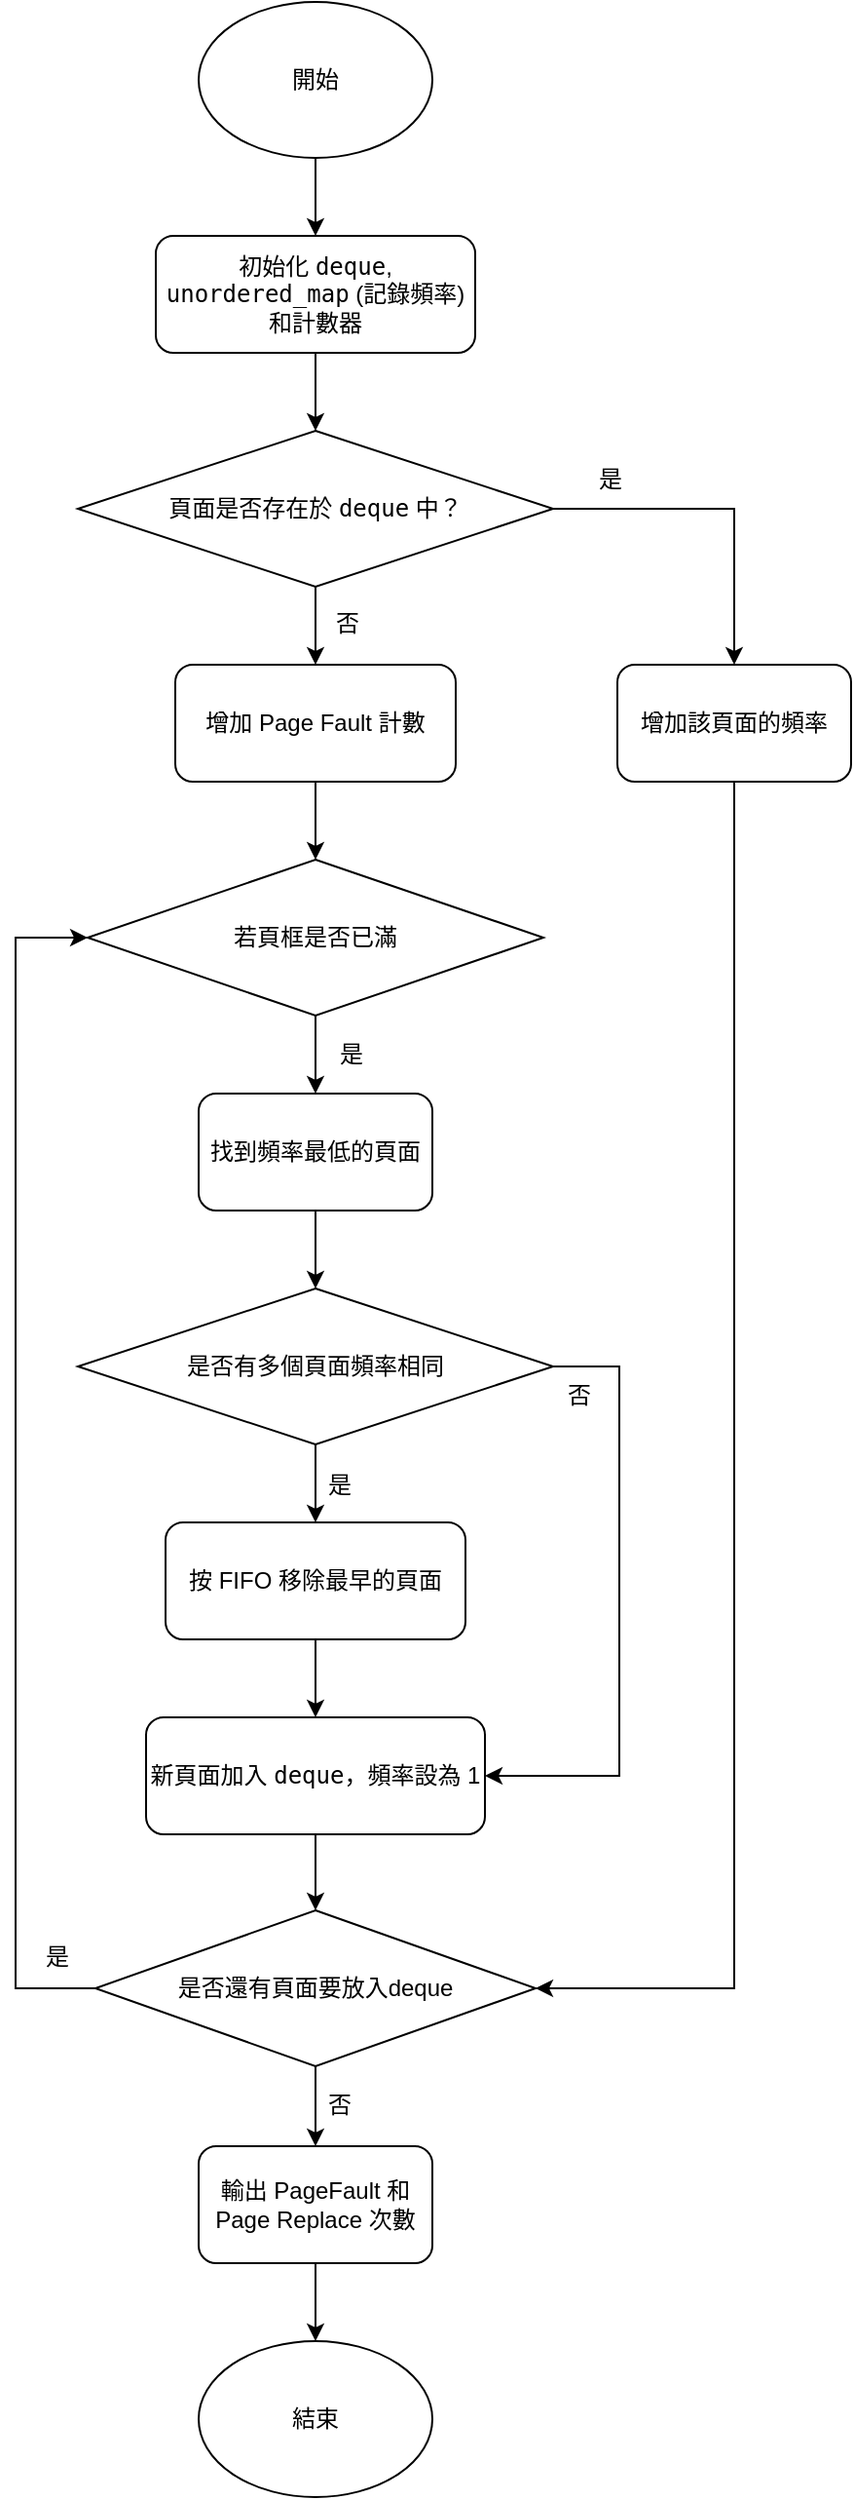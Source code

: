 <mxfile version="25.0.3">
  <diagram name="第 1 页" id="K9MGwvxjwg-Gw5xCQuMi">
    <mxGraphModel dx="470" dy="518" grid="1" gridSize="10" guides="1" tooltips="1" connect="1" arrows="1" fold="1" page="1" pageScale="1" pageWidth="827" pageHeight="1169" math="0" shadow="0">
      <root>
        <mxCell id="0" />
        <mxCell id="1" parent="0" />
        <mxCell id="ZkxrsL6bo6cZLsRYmsVq-3" style="edgeStyle=orthogonalEdgeStyle;rounded=0;orthogonalLoop=1;jettySize=auto;html=1;exitX=0.5;exitY=1;exitDx=0;exitDy=0;entryX=0.5;entryY=0;entryDx=0;entryDy=0;" edge="1" parent="1" source="ZkxrsL6bo6cZLsRYmsVq-1" target="ZkxrsL6bo6cZLsRYmsVq-2">
          <mxGeometry relative="1" as="geometry" />
        </mxCell>
        <mxCell id="ZkxrsL6bo6cZLsRYmsVq-1" value="開始" style="ellipse;whiteSpace=wrap;html=1;" vertex="1" parent="1">
          <mxGeometry x="294" y="40" width="120" height="80" as="geometry" />
        </mxCell>
        <mxCell id="ZkxrsL6bo6cZLsRYmsVq-5" style="edgeStyle=orthogonalEdgeStyle;rounded=0;orthogonalLoop=1;jettySize=auto;html=1;exitX=0.5;exitY=1;exitDx=0;exitDy=0;entryX=0.5;entryY=0;entryDx=0;entryDy=0;" edge="1" parent="1" source="ZkxrsL6bo6cZLsRYmsVq-2" target="ZkxrsL6bo6cZLsRYmsVq-4">
          <mxGeometry relative="1" as="geometry" />
        </mxCell>
        <mxCell id="ZkxrsL6bo6cZLsRYmsVq-2" value="&lt;p data-pm-slice=&quot;1 1 [&amp;quot;ordered_list&amp;quot;,{&amp;quot;spread&amp;quot;:false,&amp;quot;startingNumber&amp;quot;:1,&amp;quot;start&amp;quot;:856,&amp;quot;end&amp;quot;:1147},&amp;quot;regular_list_item&amp;quot;,{&amp;quot;start&amp;quot;:862,&amp;quot;end&amp;quot;:905}]&quot;&gt;初始化 &lt;code&gt;deque&lt;/code&gt;, &lt;code&gt;unordered_map&lt;/code&gt; (記錄頻率) 和計數器&lt;/p&gt;" style="rounded=1;whiteSpace=wrap;html=1;" vertex="1" parent="1">
          <mxGeometry x="272" y="160" width="164" height="60" as="geometry" />
        </mxCell>
        <mxCell id="ZkxrsL6bo6cZLsRYmsVq-8" style="edgeStyle=orthogonalEdgeStyle;rounded=0;orthogonalLoop=1;jettySize=auto;html=1;exitX=0.5;exitY=1;exitDx=0;exitDy=0;entryX=0.5;entryY=0;entryDx=0;entryDy=0;" edge="1" parent="1" source="ZkxrsL6bo6cZLsRYmsVq-4" target="ZkxrsL6bo6cZLsRYmsVq-6">
          <mxGeometry relative="1" as="geometry" />
        </mxCell>
        <mxCell id="ZkxrsL6bo6cZLsRYmsVq-26" style="edgeStyle=orthogonalEdgeStyle;rounded=0;orthogonalLoop=1;jettySize=auto;html=1;exitX=1;exitY=0.5;exitDx=0;exitDy=0;" edge="1" parent="1" source="ZkxrsL6bo6cZLsRYmsVq-4" target="ZkxrsL6bo6cZLsRYmsVq-25">
          <mxGeometry relative="1" as="geometry" />
        </mxCell>
        <mxCell id="ZkxrsL6bo6cZLsRYmsVq-4" value="&lt;p data-pm-slice=&quot;1 1 [&amp;quot;ordered_list&amp;quot;,{&amp;quot;spread&amp;quot;:false,&amp;quot;startingNumber&amp;quot;:1,&amp;quot;start&amp;quot;:856,&amp;quot;end&amp;quot;:1147},&amp;quot;regular_list_item&amp;quot;,{&amp;quot;start&amp;quot;:906,&amp;quot;end&amp;quot;:1106},&amp;quot;list&amp;quot;,{&amp;quot;spread&amp;quot;:false,&amp;quot;start&amp;quot;:928,&amp;quot;end&amp;quot;:1106},&amp;quot;regular_list_item&amp;quot;,{&amp;quot;start&amp;quot;:928,&amp;quot;end&amp;quot;:1106}]&quot;&gt;頁面是否存在於 &lt;code&gt;deque&lt;/code&gt; 中？&lt;/p&gt;" style="rhombus;whiteSpace=wrap;html=1;" vertex="1" parent="1">
          <mxGeometry x="232" y="260" width="244" height="80" as="geometry" />
        </mxCell>
        <mxCell id="ZkxrsL6bo6cZLsRYmsVq-12" style="edgeStyle=orthogonalEdgeStyle;rounded=0;orthogonalLoop=1;jettySize=auto;html=1;exitX=0.5;exitY=1;exitDx=0;exitDy=0;entryX=0.5;entryY=0;entryDx=0;entryDy=0;" edge="1" parent="1" source="ZkxrsL6bo6cZLsRYmsVq-6" target="ZkxrsL6bo6cZLsRYmsVq-11">
          <mxGeometry relative="1" as="geometry" />
        </mxCell>
        <mxCell id="ZkxrsL6bo6cZLsRYmsVq-6" value="&lt;p data-pm-slice=&quot;1 1 [&amp;quot;ordered_list&amp;quot;,{&amp;quot;spread&amp;quot;:false,&amp;quot;startingNumber&amp;quot;:1,&amp;quot;start&amp;quot;:856,&amp;quot;end&amp;quot;:1147},&amp;quot;regular_list_item&amp;quot;,{&amp;quot;start&amp;quot;:906,&amp;quot;end&amp;quot;:1106},&amp;quot;list&amp;quot;,{&amp;quot;spread&amp;quot;:false,&amp;quot;start&amp;quot;:928,&amp;quot;end&amp;quot;:1106},&amp;quot;regular_list_item&amp;quot;,{&amp;quot;start&amp;quot;:928,&amp;quot;end&amp;quot;:1106},&amp;quot;list&amp;quot;,{&amp;quot;spread&amp;quot;:false,&amp;quot;start&amp;quot;:954,&amp;quot;end&amp;quot;:1106},&amp;quot;regular_list_item&amp;quot;,{&amp;quot;start&amp;quot;:972,&amp;quot;end&amp;quot;:1106},&amp;quot;list&amp;quot;,{&amp;quot;spread&amp;quot;:false,&amp;quot;start&amp;quot;:984,&amp;quot;end&amp;quot;:1106},&amp;quot;regular_list_item&amp;quot;,{&amp;quot;start&amp;quot;:984,&amp;quot;end&amp;quot;:1002}]&quot;&gt;增加 Page Fault 計數&lt;/p&gt;" style="rounded=1;whiteSpace=wrap;html=1;" vertex="1" parent="1">
          <mxGeometry x="282" y="380" width="144" height="60" as="geometry" />
        </mxCell>
        <mxCell id="ZkxrsL6bo6cZLsRYmsVq-9" value="否" style="text;html=1;align=center;verticalAlign=middle;resizable=0;points=[];autosize=1;strokeColor=none;fillColor=none;" vertex="1" parent="1">
          <mxGeometry x="350" y="344" width="40" height="30" as="geometry" />
        </mxCell>
        <mxCell id="ZkxrsL6bo6cZLsRYmsVq-15" style="edgeStyle=orthogonalEdgeStyle;rounded=0;orthogonalLoop=1;jettySize=auto;html=1;exitX=0.5;exitY=1;exitDx=0;exitDy=0;entryX=0.5;entryY=0;entryDx=0;entryDy=0;" edge="1" parent="1" source="ZkxrsL6bo6cZLsRYmsVq-11" target="ZkxrsL6bo6cZLsRYmsVq-13">
          <mxGeometry relative="1" as="geometry" />
        </mxCell>
        <mxCell id="ZkxrsL6bo6cZLsRYmsVq-11" value="&lt;p data-pm-slice=&quot;1 1 [&amp;quot;ordered_list&amp;quot;,{&amp;quot;spread&amp;quot;:false,&amp;quot;startingNumber&amp;quot;:1,&amp;quot;start&amp;quot;:856,&amp;quot;end&amp;quot;:1146},&amp;quot;regular_list_item&amp;quot;,{&amp;quot;start&amp;quot;:906,&amp;quot;end&amp;quot;:1106},&amp;quot;list&amp;quot;,{&amp;quot;spread&amp;quot;:false,&amp;quot;start&amp;quot;:928,&amp;quot;end&amp;quot;:1106},&amp;quot;regular_list_item&amp;quot;,{&amp;quot;start&amp;quot;:928,&amp;quot;end&amp;quot;:1106},&amp;quot;list&amp;quot;,{&amp;quot;spread&amp;quot;:false,&amp;quot;start&amp;quot;:954,&amp;quot;end&amp;quot;:1106},&amp;quot;regular_list_item&amp;quot;,{&amp;quot;start&amp;quot;:972,&amp;quot;end&amp;quot;:1106},&amp;quot;list&amp;quot;,{&amp;quot;spread&amp;quot;:false,&amp;quot;start&amp;quot;:984,&amp;quot;end&amp;quot;:1106},&amp;quot;regular_list_item&amp;quot;,{&amp;quot;start&amp;quot;:1010,&amp;quot;end&amp;quot;:1076}]&quot;&gt;若頁框是否已滿&lt;/p&gt;" style="rhombus;whiteSpace=wrap;html=1;" vertex="1" parent="1">
          <mxGeometry x="237" y="480" width="234" height="80" as="geometry" />
        </mxCell>
        <mxCell id="ZkxrsL6bo6cZLsRYmsVq-16" style="edgeStyle=orthogonalEdgeStyle;rounded=0;orthogonalLoop=1;jettySize=auto;html=1;exitX=0.5;exitY=1;exitDx=0;exitDy=0;entryX=0.5;entryY=0;entryDx=0;entryDy=0;" edge="1" parent="1" source="ZkxrsL6bo6cZLsRYmsVq-13" target="ZkxrsL6bo6cZLsRYmsVq-14">
          <mxGeometry relative="1" as="geometry" />
        </mxCell>
        <mxCell id="ZkxrsL6bo6cZLsRYmsVq-13" value="&lt;p data-pm-slice=&quot;1 1 [&amp;quot;ordered_list&amp;quot;,{&amp;quot;spread&amp;quot;:false,&amp;quot;startingNumber&amp;quot;:1,&amp;quot;start&amp;quot;:856,&amp;quot;end&amp;quot;:1146},&amp;quot;regular_list_item&amp;quot;,{&amp;quot;start&amp;quot;:906,&amp;quot;end&amp;quot;:1106},&amp;quot;list&amp;quot;,{&amp;quot;spread&amp;quot;:false,&amp;quot;start&amp;quot;:928,&amp;quot;end&amp;quot;:1106},&amp;quot;regular_list_item&amp;quot;,{&amp;quot;start&amp;quot;:928,&amp;quot;end&amp;quot;:1106},&amp;quot;list&amp;quot;,{&amp;quot;spread&amp;quot;:false,&amp;quot;start&amp;quot;:954,&amp;quot;end&amp;quot;:1106},&amp;quot;regular_list_item&amp;quot;,{&amp;quot;start&amp;quot;:972,&amp;quot;end&amp;quot;:1106},&amp;quot;list&amp;quot;,{&amp;quot;spread&amp;quot;:false,&amp;quot;start&amp;quot;:984,&amp;quot;end&amp;quot;:1106},&amp;quot;regular_list_item&amp;quot;,{&amp;quot;start&amp;quot;:1010,&amp;quot;end&amp;quot;:1076},&amp;quot;list&amp;quot;,{&amp;quot;spread&amp;quot;:false,&amp;quot;start&amp;quot;:1028,&amp;quot;end&amp;quot;:1076},&amp;quot;regular_list_item&amp;quot;,{&amp;quot;start&amp;quot;:1028,&amp;quot;end&amp;quot;:1039}]&quot;&gt;找到頻率最低的頁面&lt;/p&gt;" style="rounded=1;whiteSpace=wrap;html=1;" vertex="1" parent="1">
          <mxGeometry x="294" y="600" width="120" height="60" as="geometry" />
        </mxCell>
        <mxCell id="ZkxrsL6bo6cZLsRYmsVq-19" style="edgeStyle=orthogonalEdgeStyle;rounded=0;orthogonalLoop=1;jettySize=auto;html=1;exitX=0.5;exitY=1;exitDx=0;exitDy=0;entryX=0.5;entryY=0;entryDx=0;entryDy=0;" edge="1" parent="1" source="ZkxrsL6bo6cZLsRYmsVq-14" target="ZkxrsL6bo6cZLsRYmsVq-18">
          <mxGeometry relative="1" as="geometry" />
        </mxCell>
        <mxCell id="ZkxrsL6bo6cZLsRYmsVq-23" style="edgeStyle=orthogonalEdgeStyle;rounded=0;orthogonalLoop=1;jettySize=auto;html=1;exitX=1;exitY=0.5;exitDx=0;exitDy=0;entryX=1;entryY=0.5;entryDx=0;entryDy=0;" edge="1" parent="1" source="ZkxrsL6bo6cZLsRYmsVq-14" target="ZkxrsL6bo6cZLsRYmsVq-21">
          <mxGeometry relative="1" as="geometry">
            <Array as="points">
              <mxPoint x="510" y="740" />
              <mxPoint x="510" y="950" />
            </Array>
          </mxGeometry>
        </mxCell>
        <mxCell id="ZkxrsL6bo6cZLsRYmsVq-14" value="&lt;p data-pm-slice=&quot;1 1 [&amp;quot;ordered_list&amp;quot;,{&amp;quot;spread&amp;quot;:false,&amp;quot;startingNumber&amp;quot;:1,&amp;quot;start&amp;quot;:856,&amp;quot;end&amp;quot;:1146},&amp;quot;regular_list_item&amp;quot;,{&amp;quot;start&amp;quot;:906,&amp;quot;end&amp;quot;:1106},&amp;quot;list&amp;quot;,{&amp;quot;spread&amp;quot;:false,&amp;quot;start&amp;quot;:928,&amp;quot;end&amp;quot;:1106},&amp;quot;regular_list_item&amp;quot;,{&amp;quot;start&amp;quot;:928,&amp;quot;end&amp;quot;:1106},&amp;quot;list&amp;quot;,{&amp;quot;spread&amp;quot;:false,&amp;quot;start&amp;quot;:954,&amp;quot;end&amp;quot;:1106},&amp;quot;regular_list_item&amp;quot;,{&amp;quot;start&amp;quot;:972,&amp;quot;end&amp;quot;:1106},&amp;quot;list&amp;quot;,{&amp;quot;spread&amp;quot;:false,&amp;quot;start&amp;quot;:984,&amp;quot;end&amp;quot;:1106},&amp;quot;regular_list_item&amp;quot;,{&amp;quot;start&amp;quot;:1010,&amp;quot;end&amp;quot;:1076},&amp;quot;list&amp;quot;,{&amp;quot;spread&amp;quot;:false,&amp;quot;start&amp;quot;:1028,&amp;quot;end&amp;quot;:1076},&amp;quot;regular_list_item&amp;quot;,{&amp;quot;start&amp;quot;:1049,&amp;quot;end&amp;quot;:1076}]&quot;&gt;是否有多個頁面頻率相同&lt;/p&gt;" style="rhombus;whiteSpace=wrap;html=1;" vertex="1" parent="1">
          <mxGeometry x="232" y="700" width="244" height="80" as="geometry" />
        </mxCell>
        <mxCell id="ZkxrsL6bo6cZLsRYmsVq-17" value="是" style="text;html=1;align=center;verticalAlign=middle;resizable=0;points=[];autosize=1;strokeColor=none;fillColor=none;" vertex="1" parent="1">
          <mxGeometry x="352" y="565" width="40" height="30" as="geometry" />
        </mxCell>
        <mxCell id="ZkxrsL6bo6cZLsRYmsVq-22" style="edgeStyle=orthogonalEdgeStyle;rounded=0;orthogonalLoop=1;jettySize=auto;html=1;exitX=0.5;exitY=1;exitDx=0;exitDy=0;entryX=0.5;entryY=0;entryDx=0;entryDy=0;" edge="1" parent="1" source="ZkxrsL6bo6cZLsRYmsVq-18" target="ZkxrsL6bo6cZLsRYmsVq-21">
          <mxGeometry relative="1" as="geometry" />
        </mxCell>
        <mxCell id="ZkxrsL6bo6cZLsRYmsVq-18" value="&lt;p data-pm-slice=&quot;1 1 [&amp;quot;ordered_list&amp;quot;,{&amp;quot;spread&amp;quot;:false,&amp;quot;startingNumber&amp;quot;:1,&amp;quot;start&amp;quot;:856,&amp;quot;end&amp;quot;:1146},&amp;quot;regular_list_item&amp;quot;,{&amp;quot;start&amp;quot;:906,&amp;quot;end&amp;quot;:1106},&amp;quot;list&amp;quot;,{&amp;quot;spread&amp;quot;:false,&amp;quot;start&amp;quot;:928,&amp;quot;end&amp;quot;:1106},&amp;quot;regular_list_item&amp;quot;,{&amp;quot;start&amp;quot;:928,&amp;quot;end&amp;quot;:1106},&amp;quot;list&amp;quot;,{&amp;quot;spread&amp;quot;:false,&amp;quot;start&amp;quot;:954,&amp;quot;end&amp;quot;:1106},&amp;quot;regular_list_item&amp;quot;,{&amp;quot;start&amp;quot;:972,&amp;quot;end&amp;quot;:1106},&amp;quot;list&amp;quot;,{&amp;quot;spread&amp;quot;:false,&amp;quot;start&amp;quot;:984,&amp;quot;end&amp;quot;:1106},&amp;quot;regular_list_item&amp;quot;,{&amp;quot;start&amp;quot;:1010,&amp;quot;end&amp;quot;:1076},&amp;quot;list&amp;quot;,{&amp;quot;spread&amp;quot;:false,&amp;quot;start&amp;quot;:1028,&amp;quot;end&amp;quot;:1076},&amp;quot;regular_list_item&amp;quot;,{&amp;quot;start&amp;quot;:1049,&amp;quot;end&amp;quot;:1076}]&quot;&gt;按 FIFO 移除最早的頁面&lt;/p&gt;" style="rounded=1;whiteSpace=wrap;html=1;" vertex="1" parent="1">
          <mxGeometry x="277" y="820" width="154" height="60" as="geometry" />
        </mxCell>
        <mxCell id="ZkxrsL6bo6cZLsRYmsVq-20" value="是" style="text;html=1;align=center;verticalAlign=middle;resizable=0;points=[];autosize=1;strokeColor=none;fillColor=none;" vertex="1" parent="1">
          <mxGeometry x="346" y="786" width="40" height="30" as="geometry" />
        </mxCell>
        <mxCell id="ZkxrsL6bo6cZLsRYmsVq-29" style="edgeStyle=orthogonalEdgeStyle;rounded=0;orthogonalLoop=1;jettySize=auto;html=1;entryX=0.5;entryY=0;entryDx=0;entryDy=0;" edge="1" parent="1" source="ZkxrsL6bo6cZLsRYmsVq-21" target="ZkxrsL6bo6cZLsRYmsVq-28">
          <mxGeometry relative="1" as="geometry" />
        </mxCell>
        <mxCell id="ZkxrsL6bo6cZLsRYmsVq-21" value="&lt;p data-pm-slice=&quot;1 1 [&amp;quot;ordered_list&amp;quot;,{&amp;quot;spread&amp;quot;:false,&amp;quot;startingNumber&amp;quot;:1,&amp;quot;start&amp;quot;:856,&amp;quot;end&amp;quot;:1146},&amp;quot;regular_list_item&amp;quot;,{&amp;quot;start&amp;quot;:906,&amp;quot;end&amp;quot;:1106},&amp;quot;list&amp;quot;,{&amp;quot;spread&amp;quot;:false,&amp;quot;start&amp;quot;:928,&amp;quot;end&amp;quot;:1106},&amp;quot;regular_list_item&amp;quot;,{&amp;quot;start&amp;quot;:928,&amp;quot;end&amp;quot;:1106},&amp;quot;list&amp;quot;,{&amp;quot;spread&amp;quot;:false,&amp;quot;start&amp;quot;:954,&amp;quot;end&amp;quot;:1106},&amp;quot;regular_list_item&amp;quot;,{&amp;quot;start&amp;quot;:972,&amp;quot;end&amp;quot;:1106},&amp;quot;list&amp;quot;,{&amp;quot;spread&amp;quot;:false,&amp;quot;start&amp;quot;:984,&amp;quot;end&amp;quot;:1106},&amp;quot;regular_list_item&amp;quot;,{&amp;quot;start&amp;quot;:1084,&amp;quot;end&amp;quot;:1106}]&quot;&gt;新頁面加入 &lt;code&gt;deque&lt;/code&gt;，頻率設為 1&lt;/p&gt;" style="rounded=1;whiteSpace=wrap;html=1;" vertex="1" parent="1">
          <mxGeometry x="267" y="920" width="174" height="60" as="geometry" />
        </mxCell>
        <mxCell id="ZkxrsL6bo6cZLsRYmsVq-24" value="否" style="text;html=1;align=center;verticalAlign=middle;resizable=0;points=[];autosize=1;strokeColor=none;fillColor=none;" vertex="1" parent="1">
          <mxGeometry x="469" y="740" width="40" height="30" as="geometry" />
        </mxCell>
        <mxCell id="ZkxrsL6bo6cZLsRYmsVq-32" style="edgeStyle=orthogonalEdgeStyle;rounded=0;orthogonalLoop=1;jettySize=auto;html=1;entryX=1;entryY=0.5;entryDx=0;entryDy=0;" edge="1" parent="1" source="ZkxrsL6bo6cZLsRYmsVq-25" target="ZkxrsL6bo6cZLsRYmsVq-28">
          <mxGeometry relative="1" as="geometry">
            <Array as="points">
              <mxPoint x="569" y="1059" />
            </Array>
          </mxGeometry>
        </mxCell>
        <mxCell id="ZkxrsL6bo6cZLsRYmsVq-25" value="&lt;p data-pm-slice=&quot;1 1 [&amp;quot;ordered_list&amp;quot;,{&amp;quot;spread&amp;quot;:false,&amp;quot;startingNumber&amp;quot;:1,&amp;quot;start&amp;quot;:856,&amp;quot;end&amp;quot;:1146},&amp;quot;regular_list_item&amp;quot;,{&amp;quot;start&amp;quot;:906,&amp;quot;end&amp;quot;:1106},&amp;quot;list&amp;quot;,{&amp;quot;spread&amp;quot;:false,&amp;quot;start&amp;quot;:928,&amp;quot;end&amp;quot;:1106},&amp;quot;regular_list_item&amp;quot;,{&amp;quot;start&amp;quot;:928,&amp;quot;end&amp;quot;:1106},&amp;quot;list&amp;quot;,{&amp;quot;spread&amp;quot;:false,&amp;quot;start&amp;quot;:954,&amp;quot;end&amp;quot;:1106},&amp;quot;regular_list_item&amp;quot;,{&amp;quot;start&amp;quot;:954,&amp;quot;end&amp;quot;:966}]&quot;&gt;增加該頁面的頻率&lt;/p&gt;" style="rounded=1;whiteSpace=wrap;html=1;" vertex="1" parent="1">
          <mxGeometry x="509" y="380" width="120" height="60" as="geometry" />
        </mxCell>
        <mxCell id="ZkxrsL6bo6cZLsRYmsVq-27" value="是" style="text;html=1;align=center;verticalAlign=middle;resizable=0;points=[];autosize=1;strokeColor=none;fillColor=none;" vertex="1" parent="1">
          <mxGeometry x="485" y="270" width="40" height="30" as="geometry" />
        </mxCell>
        <mxCell id="ZkxrsL6bo6cZLsRYmsVq-30" style="edgeStyle=orthogonalEdgeStyle;rounded=0;orthogonalLoop=1;jettySize=auto;html=1;entryX=0;entryY=0.5;entryDx=0;entryDy=0;" edge="1" parent="1" source="ZkxrsL6bo6cZLsRYmsVq-28" target="ZkxrsL6bo6cZLsRYmsVq-11">
          <mxGeometry relative="1" as="geometry">
            <Array as="points">
              <mxPoint x="200" y="1059" />
              <mxPoint x="200" y="520" />
            </Array>
          </mxGeometry>
        </mxCell>
        <mxCell id="ZkxrsL6bo6cZLsRYmsVq-34" style="edgeStyle=orthogonalEdgeStyle;rounded=0;orthogonalLoop=1;jettySize=auto;html=1;exitX=0.5;exitY=1;exitDx=0;exitDy=0;entryX=0.5;entryY=0;entryDx=0;entryDy=0;" edge="1" parent="1" source="ZkxrsL6bo6cZLsRYmsVq-28" target="ZkxrsL6bo6cZLsRYmsVq-33">
          <mxGeometry relative="1" as="geometry" />
        </mxCell>
        <mxCell id="ZkxrsL6bo6cZLsRYmsVq-28" value="是否還有頁面要放入deque" style="rhombus;whiteSpace=wrap;html=1;" vertex="1" parent="1">
          <mxGeometry x="241" y="1019" width="226" height="80" as="geometry" />
        </mxCell>
        <mxCell id="ZkxrsL6bo6cZLsRYmsVq-31" value="是" style="text;html=1;align=center;verticalAlign=middle;resizable=0;points=[];autosize=1;strokeColor=none;fillColor=none;" vertex="1" parent="1">
          <mxGeometry x="201" y="1028" width="40" height="30" as="geometry" />
        </mxCell>
        <mxCell id="ZkxrsL6bo6cZLsRYmsVq-37" style="edgeStyle=orthogonalEdgeStyle;rounded=0;orthogonalLoop=1;jettySize=auto;html=1;entryX=0.5;entryY=0;entryDx=0;entryDy=0;" edge="1" parent="1" source="ZkxrsL6bo6cZLsRYmsVq-33" target="ZkxrsL6bo6cZLsRYmsVq-36">
          <mxGeometry relative="1" as="geometry" />
        </mxCell>
        <mxCell id="ZkxrsL6bo6cZLsRYmsVq-33" value="&lt;p data-pm-slice=&quot;1 1 [&amp;quot;ordered_list&amp;quot;,{&amp;quot;spread&amp;quot;:false,&amp;quot;startingNumber&amp;quot;:1,&amp;quot;start&amp;quot;:856,&amp;quot;end&amp;quot;:1146},&amp;quot;regular_list_item&amp;quot;,{&amp;quot;start&amp;quot;:1107,&amp;quot;end&amp;quot;:1140}]&quot;&gt;輸出 PageFault 和 Page Replace 次數&lt;/p&gt;" style="rounded=1;whiteSpace=wrap;html=1;" vertex="1" parent="1">
          <mxGeometry x="294" y="1140" width="120" height="60" as="geometry" />
        </mxCell>
        <mxCell id="ZkxrsL6bo6cZLsRYmsVq-35" value="否" style="text;html=1;align=center;verticalAlign=middle;resizable=0;points=[];autosize=1;strokeColor=none;fillColor=none;" vertex="1" parent="1">
          <mxGeometry x="346" y="1104" width="40" height="30" as="geometry" />
        </mxCell>
        <mxCell id="ZkxrsL6bo6cZLsRYmsVq-36" value="結束" style="ellipse;whiteSpace=wrap;html=1;" vertex="1" parent="1">
          <mxGeometry x="294" y="1240" width="120" height="80" as="geometry" />
        </mxCell>
      </root>
    </mxGraphModel>
  </diagram>
</mxfile>
